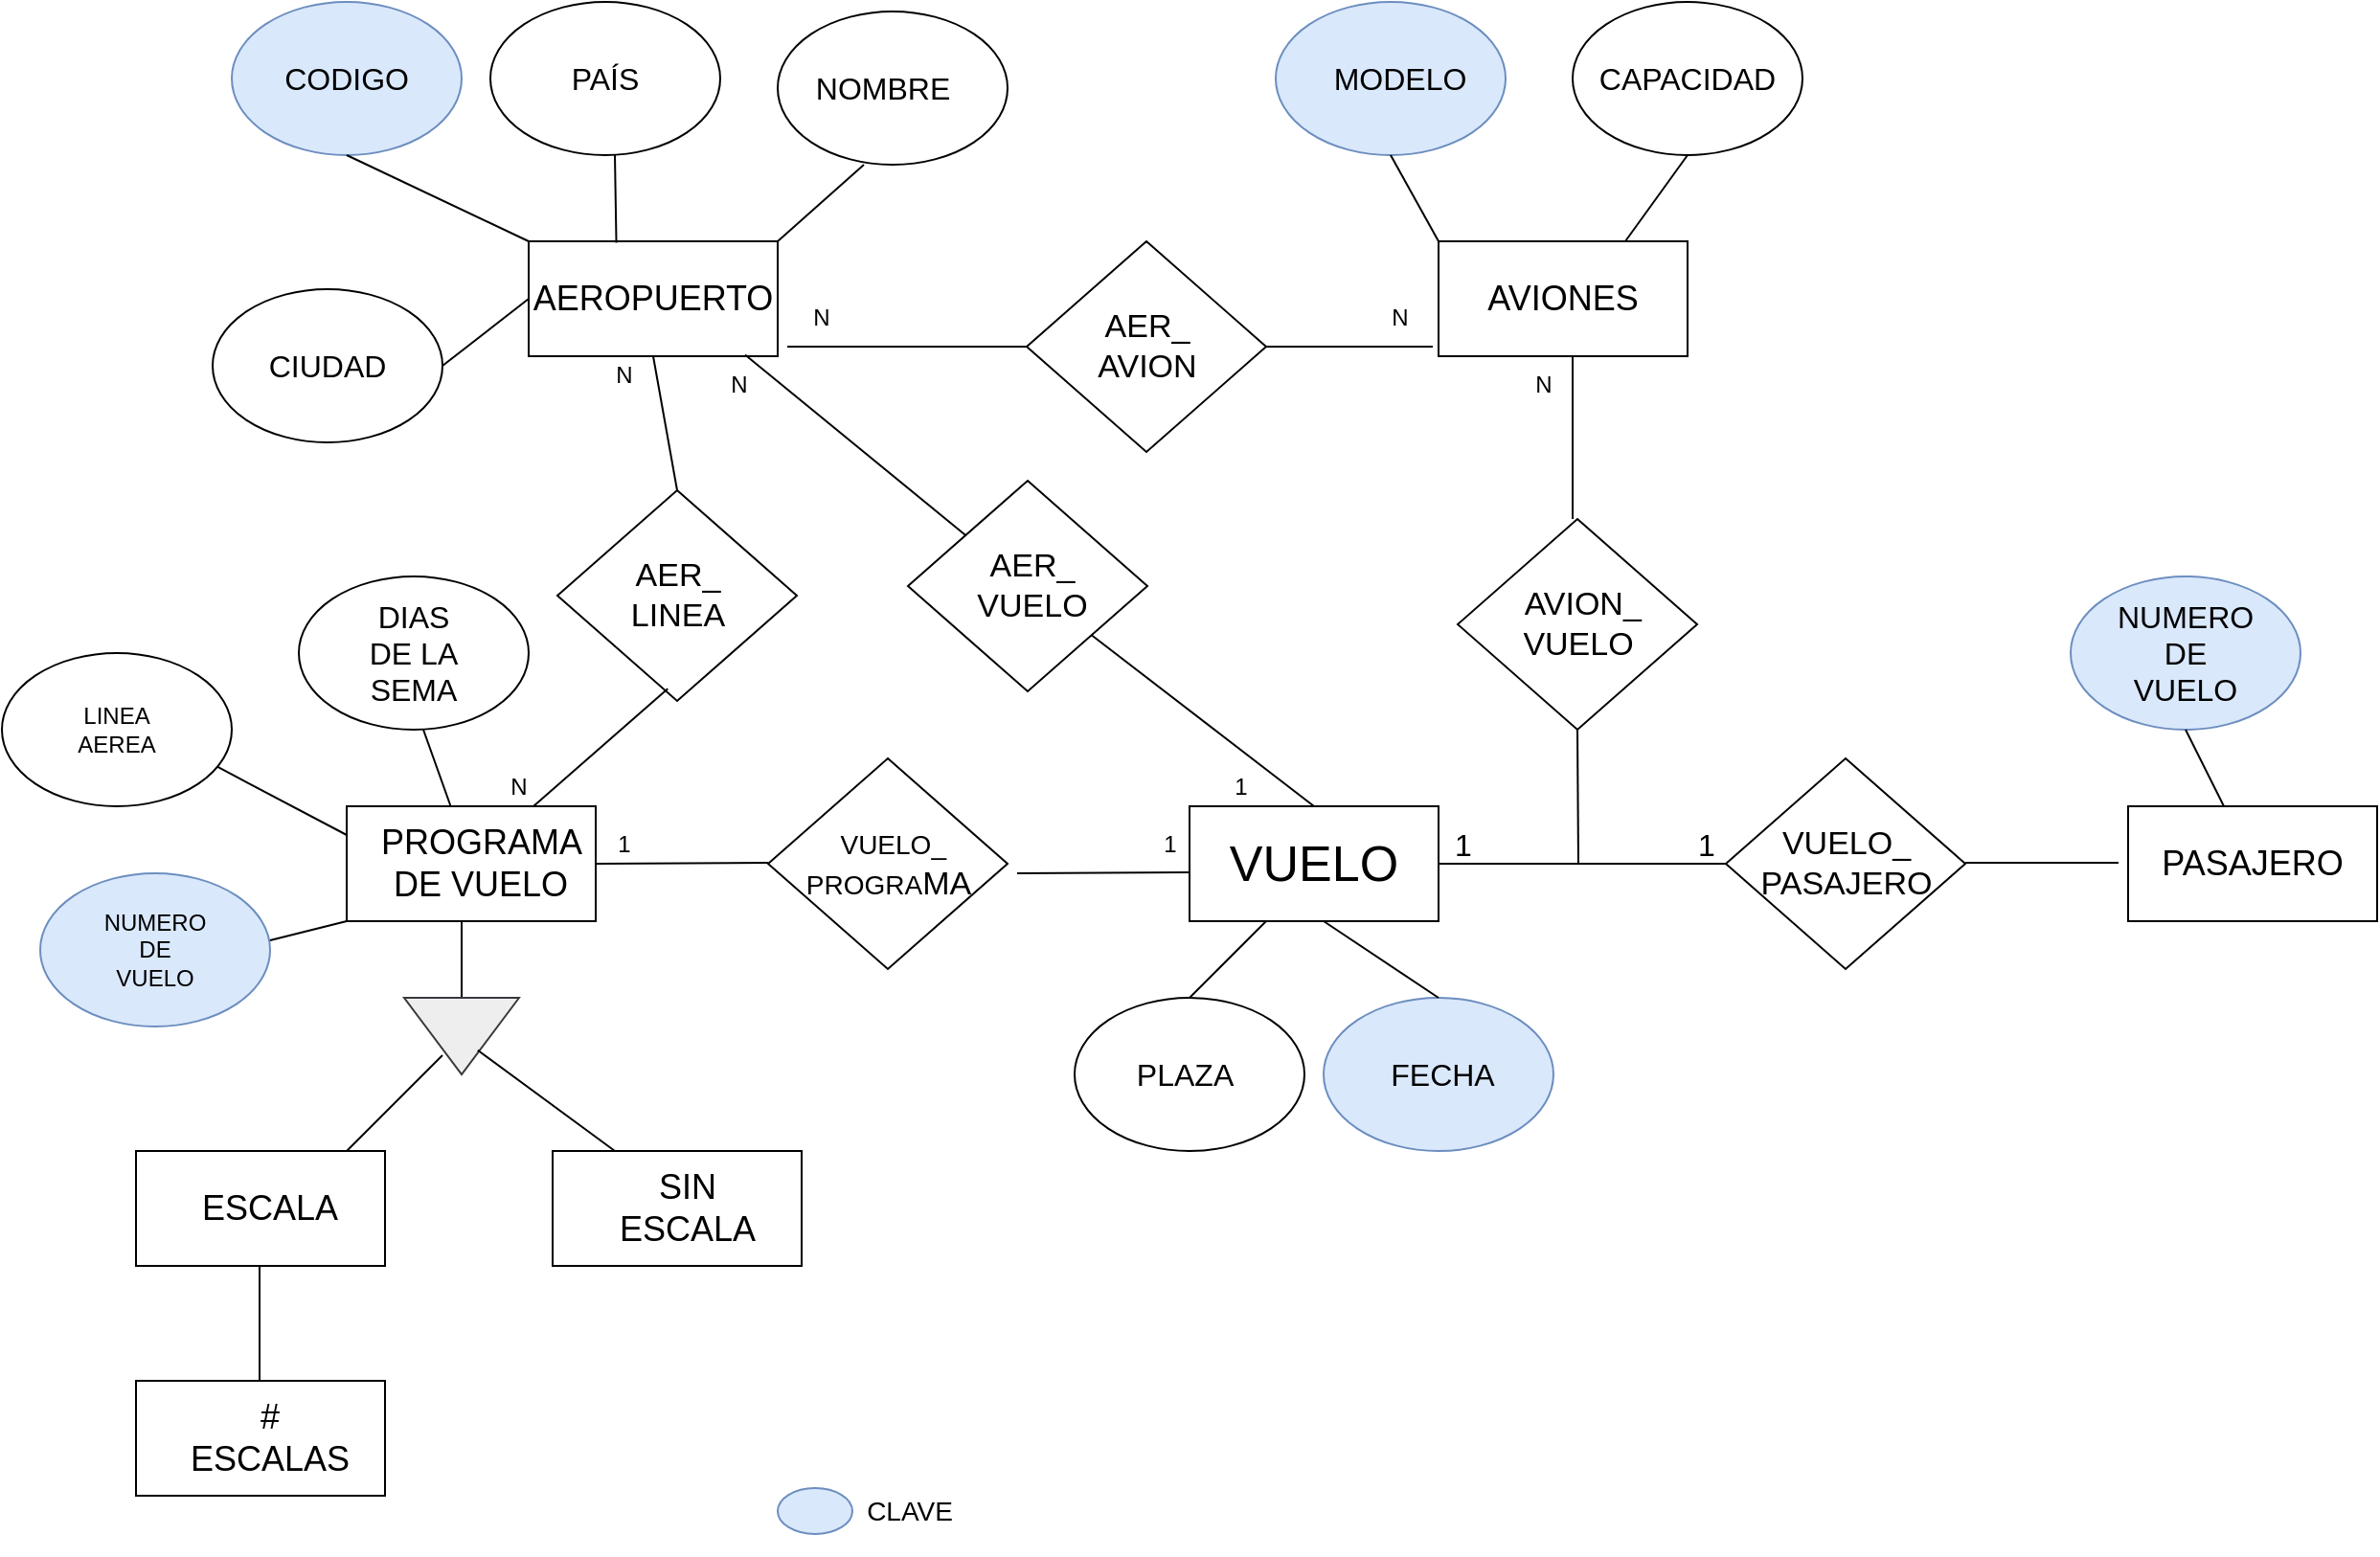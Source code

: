 <mxfile version="24.3.0" type="github">
  <diagram id="R2lEEEUBdFMjLlhIrx00" name="Page-1">
    <mxGraphModel dx="1900" dy="565" grid="1" gridSize="13" guides="1" tooltips="1" connect="1" arrows="1" fold="1" page="1" pageScale="1" pageWidth="850" pageHeight="1100" math="0" shadow="0" extFonts="Permanent Marker^https://fonts.googleapis.com/css?family=Permanent+Marker">
      <root>
        <mxCell id="0" />
        <mxCell id="1" parent="0" />
        <mxCell id="PlArRIf5Hi5UHJ91v6Dw-1" value="" style="rounded=0;whiteSpace=wrap;html=1;" vertex="1" parent="1">
          <mxGeometry x="510" y="480" width="130" height="60" as="geometry" />
        </mxCell>
        <mxCell id="PlArRIf5Hi5UHJ91v6Dw-2" value="&lt;font style=&quot;vertical-align: inherit; font-size: 26px;&quot;&gt;&lt;font style=&quot;vertical-align: inherit; font-size: 26px;&quot;&gt;&lt;font style=&quot;vertical-align: inherit; font-size: 26px;&quot;&gt;&lt;font style=&quot;vertical-align: inherit; font-size: 26px;&quot;&gt;VUELO&lt;/font&gt;&lt;/font&gt;&lt;/font&gt;&lt;/font&gt;" style="text;html=1;align=center;verticalAlign=middle;whiteSpace=wrap;rounded=0;" vertex="1" parent="1">
          <mxGeometry x="535" y="495" width="80" height="30" as="geometry" />
        </mxCell>
        <mxCell id="PlArRIf5Hi5UHJ91v6Dw-3" value="" style="rounded=0;whiteSpace=wrap;html=1;" vertex="1" parent="1">
          <mxGeometry x="165" y="185" width="130" height="60" as="geometry" />
        </mxCell>
        <mxCell id="PlArRIf5Hi5UHJ91v6Dw-4" value="&lt;font style=&quot;font-size: 18px;&quot;&gt;AEROPUERTO&lt;/font&gt;" style="text;html=1;align=center;verticalAlign=middle;whiteSpace=wrap;rounded=0;" vertex="1" parent="1">
          <mxGeometry x="190" y="200" width="80" height="30" as="geometry" />
        </mxCell>
        <mxCell id="PlArRIf5Hi5UHJ91v6Dw-5" value="" style="rounded=0;whiteSpace=wrap;html=1;" vertex="1" parent="1">
          <mxGeometry x="70" y="480" width="130" height="60" as="geometry" />
        </mxCell>
        <mxCell id="PlArRIf5Hi5UHJ91v6Dw-6" value="&lt;span style=&quot;font-size: 18px;&quot;&gt;PROGRAMA DE VUELO&lt;/span&gt;" style="text;html=1;align=center;verticalAlign=middle;whiteSpace=wrap;rounded=0;" vertex="1" parent="1">
          <mxGeometry x="100" y="495" width="80" height="30" as="geometry" />
        </mxCell>
        <mxCell id="PlArRIf5Hi5UHJ91v6Dw-7" value="" style="rounded=0;whiteSpace=wrap;html=1;" vertex="1" parent="1">
          <mxGeometry x="640" y="185" width="130" height="60" as="geometry" />
        </mxCell>
        <mxCell id="PlArRIf5Hi5UHJ91v6Dw-8" value="&lt;span style=&quot;font-size: 18px;&quot;&gt;AVIONES&lt;/span&gt;" style="text;html=1;align=center;verticalAlign=middle;whiteSpace=wrap;rounded=0;" vertex="1" parent="1">
          <mxGeometry x="665" y="200" width="80" height="30" as="geometry" />
        </mxCell>
        <mxCell id="PlArRIf5Hi5UHJ91v6Dw-9" value="" style="rounded=0;whiteSpace=wrap;html=1;" vertex="1" parent="1">
          <mxGeometry x="1000" y="480" width="130" height="60" as="geometry" />
        </mxCell>
        <mxCell id="PlArRIf5Hi5UHJ91v6Dw-10" value="&lt;span style=&quot;font-size: 18px;&quot;&gt;PASAJERO&lt;/span&gt;" style="text;html=1;align=center;verticalAlign=middle;whiteSpace=wrap;rounded=0;" vertex="1" parent="1">
          <mxGeometry x="1025" y="495" width="80" height="30" as="geometry" />
        </mxCell>
        <mxCell id="PlArRIf5Hi5UHJ91v6Dw-11" value="" style="ellipse;whiteSpace=wrap;html=1;fillColor=#dae8fc;strokeColor=#6c8ebf;" vertex="1" parent="1">
          <mxGeometry x="10" y="60" width="120" height="80" as="geometry" />
        </mxCell>
        <mxCell id="PlArRIf5Hi5UHJ91v6Dw-14" value="&lt;font style=&quot;font-size: 16px;&quot;&gt;CODIGO&lt;/font&gt;" style="text;html=1;align=center;verticalAlign=middle;whiteSpace=wrap;rounded=0;" vertex="1" parent="1">
          <mxGeometry x="40" y="85" width="60" height="30" as="geometry" />
        </mxCell>
        <mxCell id="PlArRIf5Hi5UHJ91v6Dw-15" value="" style="ellipse;whiteSpace=wrap;html=1;" vertex="1" parent="1">
          <mxGeometry x="145" y="60" width="120" height="80" as="geometry" />
        </mxCell>
        <mxCell id="PlArRIf5Hi5UHJ91v6Dw-16" value="&lt;span style=&quot;font-size: 16px;&quot;&gt;PAÍS&lt;/span&gt;" style="text;html=1;align=center;verticalAlign=middle;whiteSpace=wrap;rounded=0;" vertex="1" parent="1">
          <mxGeometry x="175" y="85" width="60" height="30" as="geometry" />
        </mxCell>
        <mxCell id="PlArRIf5Hi5UHJ91v6Dw-19" value="" style="ellipse;whiteSpace=wrap;html=1;" vertex="1" parent="1">
          <mxGeometry y="210" width="120" height="80" as="geometry" />
        </mxCell>
        <mxCell id="PlArRIf5Hi5UHJ91v6Dw-20" value="&lt;span style=&quot;font-size: 16px;&quot;&gt;CIUDAD&lt;/span&gt;" style="text;html=1;align=center;verticalAlign=middle;whiteSpace=wrap;rounded=0;" vertex="1" parent="1">
          <mxGeometry x="30" y="235" width="60" height="30" as="geometry" />
        </mxCell>
        <mxCell id="PlArRIf5Hi5UHJ91v6Dw-21" value="" style="ellipse;whiteSpace=wrap;html=1;" vertex="1" parent="1">
          <mxGeometry x="295" y="65" width="120" height="80" as="geometry" />
        </mxCell>
        <mxCell id="PlArRIf5Hi5UHJ91v6Dw-22" value="&lt;span style=&quot;font-size: 16px;&quot;&gt;NOMBRE&lt;/span&gt;" style="text;html=1;align=center;verticalAlign=middle;whiteSpace=wrap;rounded=0;" vertex="1" parent="1">
          <mxGeometry x="320" y="90" width="60" height="30" as="geometry" />
        </mxCell>
        <mxCell id="PlArRIf5Hi5UHJ91v6Dw-26" value="" style="endArrow=none;html=1;rounded=0;exitX=0.5;exitY=1;exitDx=0;exitDy=0;entryX=0;entryY=0;entryDx=0;entryDy=0;" edge="1" parent="1" source="PlArRIf5Hi5UHJ91v6Dw-11" target="PlArRIf5Hi5UHJ91v6Dw-3">
          <mxGeometry width="50" height="50" relative="1" as="geometry">
            <mxPoint x="70" y="210" as="sourcePoint" />
            <mxPoint x="120" y="160" as="targetPoint" />
          </mxGeometry>
        </mxCell>
        <mxCell id="PlArRIf5Hi5UHJ91v6Dw-28" value="" style="endArrow=none;html=1;rounded=0;exitX=1;exitY=0.5;exitDx=0;exitDy=0;entryX=0;entryY=0.5;entryDx=0;entryDy=0;" edge="1" parent="1" source="PlArRIf5Hi5UHJ91v6Dw-19" target="PlArRIf5Hi5UHJ91v6Dw-3">
          <mxGeometry width="50" height="50" relative="1" as="geometry">
            <mxPoint x="120" y="270" as="sourcePoint" />
            <mxPoint x="160" y="220" as="targetPoint" />
          </mxGeometry>
        </mxCell>
        <mxCell id="PlArRIf5Hi5UHJ91v6Dw-29" value="" style="endArrow=none;html=1;rounded=0;exitX=0.352;exitY=0.013;exitDx=0;exitDy=0;exitPerimeter=0;" edge="1" parent="1" source="PlArRIf5Hi5UHJ91v6Dw-3">
          <mxGeometry width="50" height="50" relative="1" as="geometry">
            <mxPoint x="210" y="180" as="sourcePoint" />
            <mxPoint x="210" y="140" as="targetPoint" />
          </mxGeometry>
        </mxCell>
        <mxCell id="PlArRIf5Hi5UHJ91v6Dw-30" value="" style="endArrow=none;html=1;rounded=0;exitX=1;exitY=0;exitDx=0;exitDy=0;" edge="1" parent="1" source="PlArRIf5Hi5UHJ91v6Dw-3">
          <mxGeometry width="50" height="50" relative="1" as="geometry">
            <mxPoint x="290" y="195" as="sourcePoint" />
            <mxPoint x="340" y="145" as="targetPoint" />
          </mxGeometry>
        </mxCell>
        <mxCell id="PlArRIf5Hi5UHJ91v6Dw-31" value="" style="rhombus;whiteSpace=wrap;html=1;" vertex="1" parent="1">
          <mxGeometry x="425" y="185" width="125" height="110" as="geometry" />
        </mxCell>
        <mxCell id="PlArRIf5Hi5UHJ91v6Dw-32" value="&lt;font style=&quot;font-size: 17px;&quot;&gt;AER_ AVION&lt;/font&gt;" style="text;html=1;align=center;verticalAlign=middle;whiteSpace=wrap;rounded=0;" vertex="1" parent="1">
          <mxGeometry x="457.5" y="225" width="60" height="30" as="geometry" />
        </mxCell>
        <mxCell id="PlArRIf5Hi5UHJ91v6Dw-34" value="" style="endArrow=none;html=1;rounded=0;entryX=0;entryY=0.5;entryDx=0;entryDy=0;" edge="1" parent="1" target="PlArRIf5Hi5UHJ91v6Dw-31">
          <mxGeometry width="50" height="50" relative="1" as="geometry">
            <mxPoint x="300" y="240" as="sourcePoint" />
            <mxPoint x="350" y="230" as="targetPoint" />
          </mxGeometry>
        </mxCell>
        <mxCell id="PlArRIf5Hi5UHJ91v6Dw-35" value="" style="endArrow=none;html=1;rounded=0;entryX=1;entryY=0.5;entryDx=0;entryDy=0;" edge="1" parent="1" target="PlArRIf5Hi5UHJ91v6Dw-31">
          <mxGeometry width="50" height="50" relative="1" as="geometry">
            <mxPoint x="637" y="240" as="sourcePoint" />
            <mxPoint x="555" y="240" as="targetPoint" />
          </mxGeometry>
        </mxCell>
        <mxCell id="PlArRIf5Hi5UHJ91v6Dw-38" value="" style="ellipse;whiteSpace=wrap;html=1;fillColor=#dae8fc;strokeColor=#6c8ebf;" vertex="1" parent="1">
          <mxGeometry x="555" y="60" width="120" height="80" as="geometry" />
        </mxCell>
        <mxCell id="PlArRIf5Hi5UHJ91v6Dw-39" value="&lt;span style=&quot;font-size: 16px;&quot;&gt;MODELO&lt;/span&gt;" style="text;html=1;align=center;verticalAlign=middle;whiteSpace=wrap;rounded=0;" vertex="1" parent="1">
          <mxGeometry x="590" y="85" width="60" height="30" as="geometry" />
        </mxCell>
        <mxCell id="PlArRIf5Hi5UHJ91v6Dw-42" value="" style="ellipse;whiteSpace=wrap;html=1;" vertex="1" parent="1">
          <mxGeometry x="710" y="60" width="120" height="80" as="geometry" />
        </mxCell>
        <mxCell id="PlArRIf5Hi5UHJ91v6Dw-43" value="&lt;span style=&quot;font-size: 16px;&quot;&gt;CAPACIDAD&lt;/span&gt;" style="text;html=1;align=center;verticalAlign=middle;whiteSpace=wrap;rounded=0;" vertex="1" parent="1">
          <mxGeometry x="740" y="85" width="60" height="30" as="geometry" />
        </mxCell>
        <mxCell id="PlArRIf5Hi5UHJ91v6Dw-45" value="" style="endArrow=none;html=1;rounded=0;entryX=0.5;entryY=1;entryDx=0;entryDy=0;" edge="1" parent="1" target="PlArRIf5Hi5UHJ91v6Dw-38">
          <mxGeometry width="50" height="50" relative="1" as="geometry">
            <mxPoint x="640" y="185" as="sourcePoint" />
            <mxPoint x="690" y="135" as="targetPoint" />
          </mxGeometry>
        </mxCell>
        <mxCell id="PlArRIf5Hi5UHJ91v6Dw-46" value="" style="endArrow=none;html=1;rounded=0;entryX=0.5;entryY=1;entryDx=0;entryDy=0;entryPerimeter=0;exitX=0.75;exitY=0;exitDx=0;exitDy=0;" edge="1" parent="1" source="PlArRIf5Hi5UHJ91v6Dw-7" target="PlArRIf5Hi5UHJ91v6Dw-42">
          <mxGeometry width="50" height="50" relative="1" as="geometry">
            <mxPoint x="740" y="180" as="sourcePoint" />
            <mxPoint x="780" y="140" as="targetPoint" />
          </mxGeometry>
        </mxCell>
        <mxCell id="PlArRIf5Hi5UHJ91v6Dw-47" value="" style="endArrow=none;html=1;rounded=0;" edge="1" parent="1">
          <mxGeometry width="50" height="50" relative="1" as="geometry">
            <mxPoint x="710" y="330" as="sourcePoint" />
            <mxPoint x="710" y="245" as="targetPoint" />
          </mxGeometry>
        </mxCell>
        <mxCell id="PlArRIf5Hi5UHJ91v6Dw-49" value="" style="rhombus;whiteSpace=wrap;html=1;" vertex="1" parent="1">
          <mxGeometry x="650" y="330" width="125" height="110" as="geometry" />
        </mxCell>
        <mxCell id="PlArRIf5Hi5UHJ91v6Dw-50" value="&lt;font style=&quot;font-size: 17px;&quot;&gt;&amp;nbsp;AVION_ VUELO&lt;/font&gt;" style="text;html=1;align=center;verticalAlign=middle;whiteSpace=wrap;rounded=0;" vertex="1" parent="1">
          <mxGeometry x="682.5" y="370" width="60" height="30" as="geometry" />
        </mxCell>
        <mxCell id="PlArRIf5Hi5UHJ91v6Dw-51" value="" style="endArrow=none;html=1;rounded=0;entryX=0.5;entryY=1;entryDx=0;entryDy=0;" edge="1" parent="1" target="PlArRIf5Hi5UHJ91v6Dw-49">
          <mxGeometry width="50" height="50" relative="1" as="geometry">
            <mxPoint x="713" y="510" as="sourcePoint" />
            <mxPoint x="720" y="440" as="targetPoint" />
          </mxGeometry>
        </mxCell>
        <mxCell id="PlArRIf5Hi5UHJ91v6Dw-52" value="" style="endArrow=none;html=1;rounded=0;exitX=1;exitY=0.5;exitDx=0;exitDy=0;entryX=0;entryY=0.5;entryDx=0;entryDy=0;" edge="1" parent="1" source="PlArRIf5Hi5UHJ91v6Dw-1">
          <mxGeometry width="50" height="50" relative="1" as="geometry">
            <mxPoint x="640" y="540" as="sourcePoint" />
            <mxPoint x="800" y="510" as="targetPoint" />
          </mxGeometry>
        </mxCell>
        <mxCell id="PlArRIf5Hi5UHJ91v6Dw-57" value="" style="ellipse;whiteSpace=wrap;html=1;fillColor=#dae8fc;strokeColor=#6c8ebf;" vertex="1" parent="1">
          <mxGeometry x="580" y="580" width="120" height="80" as="geometry" />
        </mxCell>
        <mxCell id="PlArRIf5Hi5UHJ91v6Dw-58" value="&lt;span style=&quot;font-size: 16px;&quot;&gt;PLAZA VACIA&lt;/span&gt;" style="text;html=1;align=center;verticalAlign=middle;whiteSpace=wrap;rounded=0;" vertex="1" parent="1">
          <mxGeometry x="470" y="595" width="60" height="30" as="geometry" />
        </mxCell>
        <mxCell id="PlArRIf5Hi5UHJ91v6Dw-59" value="" style="ellipse;whiteSpace=wrap;html=1;" vertex="1" parent="1">
          <mxGeometry x="450" y="580" width="120" height="80" as="geometry" />
        </mxCell>
        <mxCell id="PlArRIf5Hi5UHJ91v6Dw-60" value="&lt;span style=&quot;font-size: 16px;&quot;&gt;PLAZA&amp;nbsp;&lt;/span&gt;" style="text;html=1;align=center;verticalAlign=middle;whiteSpace=wrap;rounded=0;" vertex="1" parent="1">
          <mxGeometry x="480" y="605" width="60" height="30" as="geometry" />
        </mxCell>
        <mxCell id="PlArRIf5Hi5UHJ91v6Dw-61" value="&lt;span style=&quot;font-size: 16px;&quot;&gt;&amp;nbsp;FECHA&lt;/span&gt;" style="text;html=1;align=center;verticalAlign=middle;whiteSpace=wrap;rounded=0;" vertex="1" parent="1">
          <mxGeometry x="610" y="605" width="60" height="30" as="geometry" />
        </mxCell>
        <mxCell id="PlArRIf5Hi5UHJ91v6Dw-62" value="" style="endArrow=none;html=1;rounded=0;exitX=0.5;exitY=0;exitDx=0;exitDy=0;" edge="1" parent="1" source="PlArRIf5Hi5UHJ91v6Dw-59">
          <mxGeometry width="50" height="50" relative="1" as="geometry">
            <mxPoint x="500" y="590" as="sourcePoint" />
            <mxPoint x="550" y="540" as="targetPoint" />
          </mxGeometry>
        </mxCell>
        <mxCell id="PlArRIf5Hi5UHJ91v6Dw-63" value="" style="endArrow=none;html=1;rounded=0;exitX=0.5;exitY=0;exitDx=0;exitDy=0;" edge="1" parent="1" source="PlArRIf5Hi5UHJ91v6Dw-57">
          <mxGeometry width="50" height="50" relative="1" as="geometry">
            <mxPoint x="565" y="590" as="sourcePoint" />
            <mxPoint x="580" y="540" as="targetPoint" />
          </mxGeometry>
        </mxCell>
        <mxCell id="PlArRIf5Hi5UHJ91v6Dw-64" value="" style="rhombus;whiteSpace=wrap;html=1;" vertex="1" parent="1">
          <mxGeometry x="363" y="310" width="125" height="110" as="geometry" />
        </mxCell>
        <mxCell id="PlArRIf5Hi5UHJ91v6Dw-65" value="&lt;font style=&quot;font-size: 17px;&quot;&gt;AER_ VUELO&lt;/font&gt;" style="text;html=1;align=center;verticalAlign=middle;whiteSpace=wrap;rounded=0;" vertex="1" parent="1">
          <mxGeometry x="397.5" y="350" width="60" height="30" as="geometry" />
        </mxCell>
        <mxCell id="PlArRIf5Hi5UHJ91v6Dw-67" value="" style="endArrow=none;html=1;rounded=0;entryX=0.869;entryY=0.987;entryDx=0;entryDy=0;entryPerimeter=0;" edge="1" parent="1" source="PlArRIf5Hi5UHJ91v6Dw-64" target="PlArRIf5Hi5UHJ91v6Dw-3">
          <mxGeometry width="50" height="50" relative="1" as="geometry">
            <mxPoint x="240" y="290" as="sourcePoint" />
            <mxPoint x="290" y="240" as="targetPoint" />
          </mxGeometry>
        </mxCell>
        <mxCell id="PlArRIf5Hi5UHJ91v6Dw-68" value="" style="endArrow=none;html=1;rounded=0;exitX=0.5;exitY=0;exitDx=0;exitDy=0;" edge="1" parent="1" source="PlArRIf5Hi5UHJ91v6Dw-1" target="PlArRIf5Hi5UHJ91v6Dw-64">
          <mxGeometry width="50" height="50" relative="1" as="geometry">
            <mxPoint x="460" y="440" as="sourcePoint" />
            <mxPoint x="510" y="390" as="targetPoint" />
          </mxGeometry>
        </mxCell>
        <mxCell id="PlArRIf5Hi5UHJ91v6Dw-69" value="" style="rhombus;whiteSpace=wrap;html=1;" vertex="1" parent="1">
          <mxGeometry x="290" y="455" width="125" height="110" as="geometry" />
        </mxCell>
        <mxCell id="PlArRIf5Hi5UHJ91v6Dw-70" value="&lt;font style=&quot;font-size: 17px;&quot;&gt;&amp;nbsp;&lt;/font&gt;&lt;font style=&quot;font-size: 14px;&quot;&gt;VUELO_ PROGRA&lt;/font&gt;&lt;font style=&quot;font-size: 17px;&quot;&gt;MA&lt;/font&gt;" style="text;html=1;align=center;verticalAlign=middle;whiteSpace=wrap;rounded=0;" vertex="1" parent="1">
          <mxGeometry x="322.5" y="495" width="60" height="30" as="geometry" />
        </mxCell>
        <mxCell id="PlArRIf5Hi5UHJ91v6Dw-72" value="" style="endArrow=none;html=1;rounded=0;" edge="1" parent="1">
          <mxGeometry width="50" height="50" relative="1" as="geometry">
            <mxPoint x="420" y="515" as="sourcePoint" />
            <mxPoint x="510" y="514.5" as="targetPoint" />
          </mxGeometry>
        </mxCell>
        <mxCell id="PlArRIf5Hi5UHJ91v6Dw-73" value="" style="endArrow=none;html=1;rounded=0;" edge="1" parent="1">
          <mxGeometry width="50" height="50" relative="1" as="geometry">
            <mxPoint x="200" y="510" as="sourcePoint" />
            <mxPoint x="290" y="509.5" as="targetPoint" />
          </mxGeometry>
        </mxCell>
        <mxCell id="PlArRIf5Hi5UHJ91v6Dw-85" value="" style="ellipse;whiteSpace=wrap;html=1;fillColor=#dae8fc;strokeColor=#6c8ebf;" vertex="1" parent="1">
          <mxGeometry x="-90" y="515" width="120" height="80" as="geometry" />
        </mxCell>
        <mxCell id="PlArRIf5Hi5UHJ91v6Dw-86" value="NUMERO DE VUELO" style="text;html=1;align=center;verticalAlign=middle;whiteSpace=wrap;rounded=0;" vertex="1" parent="1">
          <mxGeometry x="-60" y="540" width="60" height="30" as="geometry" />
        </mxCell>
        <mxCell id="PlArRIf5Hi5UHJ91v6Dw-87" value="" style="ellipse;whiteSpace=wrap;html=1;" vertex="1" parent="1">
          <mxGeometry x="-110" y="400" width="120" height="80" as="geometry" />
        </mxCell>
        <mxCell id="PlArRIf5Hi5UHJ91v6Dw-88" value="LINEA AEREA" style="text;html=1;align=center;verticalAlign=middle;whiteSpace=wrap;rounded=0;" vertex="1" parent="1">
          <mxGeometry x="-80" y="425" width="60" height="30" as="geometry" />
        </mxCell>
        <mxCell id="PlArRIf5Hi5UHJ91v6Dw-89" value="" style="ellipse;whiteSpace=wrap;html=1;" vertex="1" parent="1">
          <mxGeometry x="45" y="360" width="120" height="80" as="geometry" />
        </mxCell>
        <mxCell id="PlArRIf5Hi5UHJ91v6Dw-90" value="&lt;span style=&quot;font-size: 16px;&quot;&gt;DIAS DE LA SEMA&lt;/span&gt;" style="text;html=1;align=center;verticalAlign=middle;whiteSpace=wrap;rounded=0;" vertex="1" parent="1">
          <mxGeometry x="75" y="385" width="60" height="30" as="geometry" />
        </mxCell>
        <mxCell id="PlArRIf5Hi5UHJ91v6Dw-91" value="" style="endArrow=none;html=1;rounded=0;" edge="1" parent="1" source="PlArRIf5Hi5UHJ91v6Dw-5">
          <mxGeometry width="50" height="50" relative="1" as="geometry">
            <mxPoint x="60" y="490" as="sourcePoint" />
            <mxPoint x="110" y="440" as="targetPoint" />
          </mxGeometry>
        </mxCell>
        <mxCell id="PlArRIf5Hi5UHJ91v6Dw-92" value="" style="endArrow=none;html=1;rounded=0;exitX=0;exitY=0.25;exitDx=0;exitDy=0;entryX=0.937;entryY=0.742;entryDx=0;entryDy=0;entryPerimeter=0;" edge="1" parent="1" source="PlArRIf5Hi5UHJ91v6Dw-5" target="PlArRIf5Hi5UHJ91v6Dw-87">
          <mxGeometry width="50" height="50" relative="1" as="geometry">
            <mxPoint x="14" y="495" as="sourcePoint" />
            <mxPoint y="455" as="targetPoint" />
          </mxGeometry>
        </mxCell>
        <mxCell id="PlArRIf5Hi5UHJ91v6Dw-93" value="" style="endArrow=none;html=1;rounded=0;exitX=0;exitY=1;exitDx=0;exitDy=0;" edge="1" parent="1" source="PlArRIf5Hi5UHJ91v6Dw-5">
          <mxGeometry width="50" height="50" relative="1" as="geometry">
            <mxPoint x="94" y="586" as="sourcePoint" />
            <mxPoint x="30" y="550" as="targetPoint" />
          </mxGeometry>
        </mxCell>
        <mxCell id="PlArRIf5Hi5UHJ91v6Dw-94" value="" style="endArrow=none;html=1;rounded=0;entryX=0.869;entryY=0.987;entryDx=0;entryDy=0;entryPerimeter=0;exitX=0.5;exitY=0;exitDx=0;exitDy=0;" edge="1" parent="1" source="PlArRIf5Hi5UHJ91v6Dw-97">
          <mxGeometry width="50" height="50" relative="1" as="geometry">
            <mxPoint x="190" y="320" as="sourcePoint" />
            <mxPoint x="230" y="245" as="targetPoint" />
          </mxGeometry>
        </mxCell>
        <mxCell id="PlArRIf5Hi5UHJ91v6Dw-97" value="" style="rhombus;whiteSpace=wrap;html=1;" vertex="1" parent="1">
          <mxGeometry x="180" y="315" width="125" height="110" as="geometry" />
        </mxCell>
        <mxCell id="PlArRIf5Hi5UHJ91v6Dw-98" value="&lt;font style=&quot;font-size: 17px;&quot;&gt;AER_ LINEA&lt;/font&gt;" style="text;html=1;align=center;verticalAlign=middle;whiteSpace=wrap;rounded=0;" vertex="1" parent="1">
          <mxGeometry x="212.5" y="355" width="60" height="30" as="geometry" />
        </mxCell>
        <mxCell id="PlArRIf5Hi5UHJ91v6Dw-100" value="" style="endArrow=none;html=1;rounded=0;exitX=0.75;exitY=0;exitDx=0;exitDy=0;entryX=0.461;entryY=0.942;entryDx=0;entryDy=0;entryPerimeter=0;" edge="1" parent="1" source="PlArRIf5Hi5UHJ91v6Dw-5" target="PlArRIf5Hi5UHJ91v6Dw-97">
          <mxGeometry width="50" height="50" relative="1" as="geometry">
            <mxPoint x="253" y="490" as="sourcePoint" />
            <mxPoint x="240" y="430" as="targetPoint" />
          </mxGeometry>
        </mxCell>
        <mxCell id="PlArRIf5Hi5UHJ91v6Dw-101" value="" style="endArrow=none;html=1;rounded=0;" edge="1" parent="1" source="PlArRIf5Hi5UHJ91v6Dw-102">
          <mxGeometry width="50" height="50" relative="1" as="geometry">
            <mxPoint x="130" y="610" as="sourcePoint" />
            <mxPoint x="130" y="540" as="targetPoint" />
          </mxGeometry>
        </mxCell>
        <mxCell id="PlArRIf5Hi5UHJ91v6Dw-102" value="" style="triangle;whiteSpace=wrap;html=1;direction=south;fillColor=#eeeeee;strokeColor=#36393d;" vertex="1" parent="1">
          <mxGeometry x="100" y="580" width="60" height="40" as="geometry" />
        </mxCell>
        <mxCell id="PlArRIf5Hi5UHJ91v6Dw-103" value="" style="rounded=0;whiteSpace=wrap;html=1;" vertex="1" parent="1">
          <mxGeometry x="-40" y="660" width="130" height="60" as="geometry" />
        </mxCell>
        <mxCell id="PlArRIf5Hi5UHJ91v6Dw-104" value="&lt;span style=&quot;font-size: 18px;&quot;&gt;ESCALA&lt;/span&gt;" style="text;html=1;align=center;verticalAlign=middle;whiteSpace=wrap;rounded=0;" vertex="1" parent="1">
          <mxGeometry x="-10" y="675" width="80" height="30" as="geometry" />
        </mxCell>
        <mxCell id="PlArRIf5Hi5UHJ91v6Dw-105" value="" style="rounded=0;whiteSpace=wrap;html=1;" vertex="1" parent="1">
          <mxGeometry x="177.5" y="660" width="130" height="60" as="geometry" />
        </mxCell>
        <mxCell id="PlArRIf5Hi5UHJ91v6Dw-106" value="&lt;span style=&quot;font-size: 18px;&quot;&gt;SIN ESCALA&lt;/span&gt;" style="text;html=1;align=center;verticalAlign=middle;whiteSpace=wrap;rounded=0;" vertex="1" parent="1">
          <mxGeometry x="207.5" y="675" width="80" height="30" as="geometry" />
        </mxCell>
        <mxCell id="PlArRIf5Hi5UHJ91v6Dw-107" value="" style="endArrow=none;html=1;rounded=0;" edge="1" parent="1">
          <mxGeometry width="50" height="50" relative="1" as="geometry">
            <mxPoint x="24.5" y="780" as="sourcePoint" />
            <mxPoint x="24.5" y="720" as="targetPoint" />
          </mxGeometry>
        </mxCell>
        <mxCell id="PlArRIf5Hi5UHJ91v6Dw-108" value="" style="rounded=0;whiteSpace=wrap;html=1;" vertex="1" parent="1">
          <mxGeometry x="-40" y="780" width="130" height="60" as="geometry" />
        </mxCell>
        <mxCell id="PlArRIf5Hi5UHJ91v6Dw-109" value="&lt;span style=&quot;font-size: 18px;&quot;&gt;# ESCALAS&lt;/span&gt;" style="text;html=1;align=center;verticalAlign=middle;whiteSpace=wrap;rounded=0;" vertex="1" parent="1">
          <mxGeometry x="-10" y="795" width="80" height="30" as="geometry" />
        </mxCell>
        <mxCell id="PlArRIf5Hi5UHJ91v6Dw-110" value="" style="endArrow=none;html=1;rounded=0;" edge="1" parent="1">
          <mxGeometry width="50" height="50" relative="1" as="geometry">
            <mxPoint x="70" y="660" as="sourcePoint" />
            <mxPoint x="120" y="610" as="targetPoint" />
          </mxGeometry>
        </mxCell>
        <mxCell id="PlArRIf5Hi5UHJ91v6Dw-111" value="" style="endArrow=none;html=1;rounded=0;exitX=0.25;exitY=0;exitDx=0;exitDy=0;entryX=0.685;entryY=0.36;entryDx=0;entryDy=0;entryPerimeter=0;" edge="1" parent="1" source="PlArRIf5Hi5UHJ91v6Dw-105" target="PlArRIf5Hi5UHJ91v6Dw-102">
          <mxGeometry width="50" height="50" relative="1" as="geometry">
            <mxPoint x="200" y="650" as="sourcePoint" />
            <mxPoint x="160" y="595" as="targetPoint" />
          </mxGeometry>
        </mxCell>
        <mxCell id="PlArRIf5Hi5UHJ91v6Dw-113" value="" style="endArrow=none;html=1;rounded=0;" edge="1" parent="1">
          <mxGeometry width="50" height="50" relative="1" as="geometry">
            <mxPoint x="915" y="509.5" as="sourcePoint" />
            <mxPoint x="995" y="509.5" as="targetPoint" />
          </mxGeometry>
        </mxCell>
        <mxCell id="PlArRIf5Hi5UHJ91v6Dw-114" value="" style="rhombus;whiteSpace=wrap;html=1;" vertex="1" parent="1">
          <mxGeometry x="790" y="455" width="125" height="110" as="geometry" />
        </mxCell>
        <mxCell id="PlArRIf5Hi5UHJ91v6Dw-115" value="&lt;font style=&quot;font-size: 17px;&quot;&gt;VUELO_ PASAJERO&lt;/font&gt;" style="text;html=1;align=center;verticalAlign=middle;whiteSpace=wrap;rounded=0;" vertex="1" parent="1">
          <mxGeometry x="822.5" y="495" width="60" height="30" as="geometry" />
        </mxCell>
        <mxCell id="PlArRIf5Hi5UHJ91v6Dw-116" value="" style="ellipse;whiteSpace=wrap;html=1;fillColor=#dae8fc;strokeColor=#6c8ebf;" vertex="1" parent="1">
          <mxGeometry x="970" y="360" width="120" height="80" as="geometry" />
        </mxCell>
        <mxCell id="PlArRIf5Hi5UHJ91v6Dw-117" value="&lt;span style=&quot;font-size: 16px;&quot;&gt;NUMERO DE VUELO&lt;/span&gt;" style="text;html=1;align=center;verticalAlign=middle;whiteSpace=wrap;rounded=0;" vertex="1" parent="1">
          <mxGeometry x="1000" y="385" width="60" height="30" as="geometry" />
        </mxCell>
        <mxCell id="PlArRIf5Hi5UHJ91v6Dw-118" value="" style="endArrow=none;html=1;rounded=0;" edge="1" parent="1" source="PlArRIf5Hi5UHJ91v6Dw-9">
          <mxGeometry width="50" height="50" relative="1" as="geometry">
            <mxPoint x="980" y="490" as="sourcePoint" />
            <mxPoint x="1030" y="440" as="targetPoint" />
          </mxGeometry>
        </mxCell>
        <mxCell id="PlArRIf5Hi5UHJ91v6Dw-123" value="&lt;font style=&quot;font-size: 16px;&quot;&gt;1&lt;/font&gt;" style="text;html=1;align=center;verticalAlign=middle;whiteSpace=wrap;rounded=0;" vertex="1" parent="1">
          <mxGeometry x="622.5" y="485" width="60" height="30" as="geometry" />
        </mxCell>
        <mxCell id="PlArRIf5Hi5UHJ91v6Dw-125" value="&lt;font style=&quot;font-size: 16px;&quot;&gt;1&lt;/font&gt;" style="text;html=1;align=center;verticalAlign=middle;whiteSpace=wrap;rounded=0;" vertex="1" parent="1">
          <mxGeometry x="750" y="485" width="60" height="30" as="geometry" />
        </mxCell>
        <mxCell id="PlArRIf5Hi5UHJ91v6Dw-128" value="N" style="text;html=1;align=center;verticalAlign=middle;whiteSpace=wrap;rounded=0;" vertex="1" parent="1">
          <mxGeometry x="287.5" y="210" width="60" height="30" as="geometry" />
        </mxCell>
        <mxCell id="PlArRIf5Hi5UHJ91v6Dw-131" value="N" style="text;html=1;align=center;verticalAlign=middle;whiteSpace=wrap;rounded=0;" vertex="1" parent="1">
          <mxGeometry x="590" y="210" width="60" height="30" as="geometry" />
        </mxCell>
        <mxCell id="PlArRIf5Hi5UHJ91v6Dw-132" value="N" style="text;html=1;align=center;verticalAlign=middle;whiteSpace=wrap;rounded=0;" vertex="1" parent="1">
          <mxGeometry x="245" y="245" width="60" height="30" as="geometry" />
        </mxCell>
        <mxCell id="PlArRIf5Hi5UHJ91v6Dw-134" value="1" style="text;html=1;align=center;verticalAlign=middle;whiteSpace=wrap;rounded=0;" vertex="1" parent="1">
          <mxGeometry x="507" y="455" width="60" height="30" as="geometry" />
        </mxCell>
        <mxCell id="PlArRIf5Hi5UHJ91v6Dw-135" value="N" style="text;html=1;align=center;verticalAlign=middle;whiteSpace=wrap;rounded=0;" vertex="1" parent="1">
          <mxGeometry x="185" y="240" width="60" height="30" as="geometry" />
        </mxCell>
        <mxCell id="PlArRIf5Hi5UHJ91v6Dw-136" value="N" style="text;html=1;align=center;verticalAlign=middle;whiteSpace=wrap;rounded=0;" vertex="1" parent="1">
          <mxGeometry x="130" y="455" width="60" height="30" as="geometry" />
        </mxCell>
        <mxCell id="PlArRIf5Hi5UHJ91v6Dw-137" value="1" style="text;html=1;align=center;verticalAlign=middle;whiteSpace=wrap;rounded=0;" vertex="1" parent="1">
          <mxGeometry x="185" y="485" width="60" height="30" as="geometry" />
        </mxCell>
        <mxCell id="PlArRIf5Hi5UHJ91v6Dw-138" value="1" style="text;html=1;align=center;verticalAlign=middle;whiteSpace=wrap;rounded=0;" vertex="1" parent="1">
          <mxGeometry x="470" y="485" width="60" height="30" as="geometry" />
        </mxCell>
        <mxCell id="PlArRIf5Hi5UHJ91v6Dw-139" value="N" style="text;html=1;align=center;verticalAlign=middle;whiteSpace=wrap;rounded=0;" vertex="1" parent="1">
          <mxGeometry x="665" y="245" width="60" height="30" as="geometry" />
        </mxCell>
        <mxCell id="PlArRIf5Hi5UHJ91v6Dw-140" value="&lt;font style=&quot;font-size: 14px;&quot;&gt;CLAVE&lt;/font&gt;" style="text;html=1;align=center;verticalAlign=middle;whiteSpace=wrap;rounded=0;" vertex="1" parent="1">
          <mxGeometry x="287.5" y="825" width="152" height="46" as="geometry" />
        </mxCell>
        <mxCell id="PlArRIf5Hi5UHJ91v6Dw-142" value="" style="ellipse;whiteSpace=wrap;html=1;fillColor=#dae8fc;strokeColor=#6c8ebf;" vertex="1" parent="1">
          <mxGeometry x="295" y="836" width="39" height="24" as="geometry" />
        </mxCell>
      </root>
    </mxGraphModel>
  </diagram>
</mxfile>
